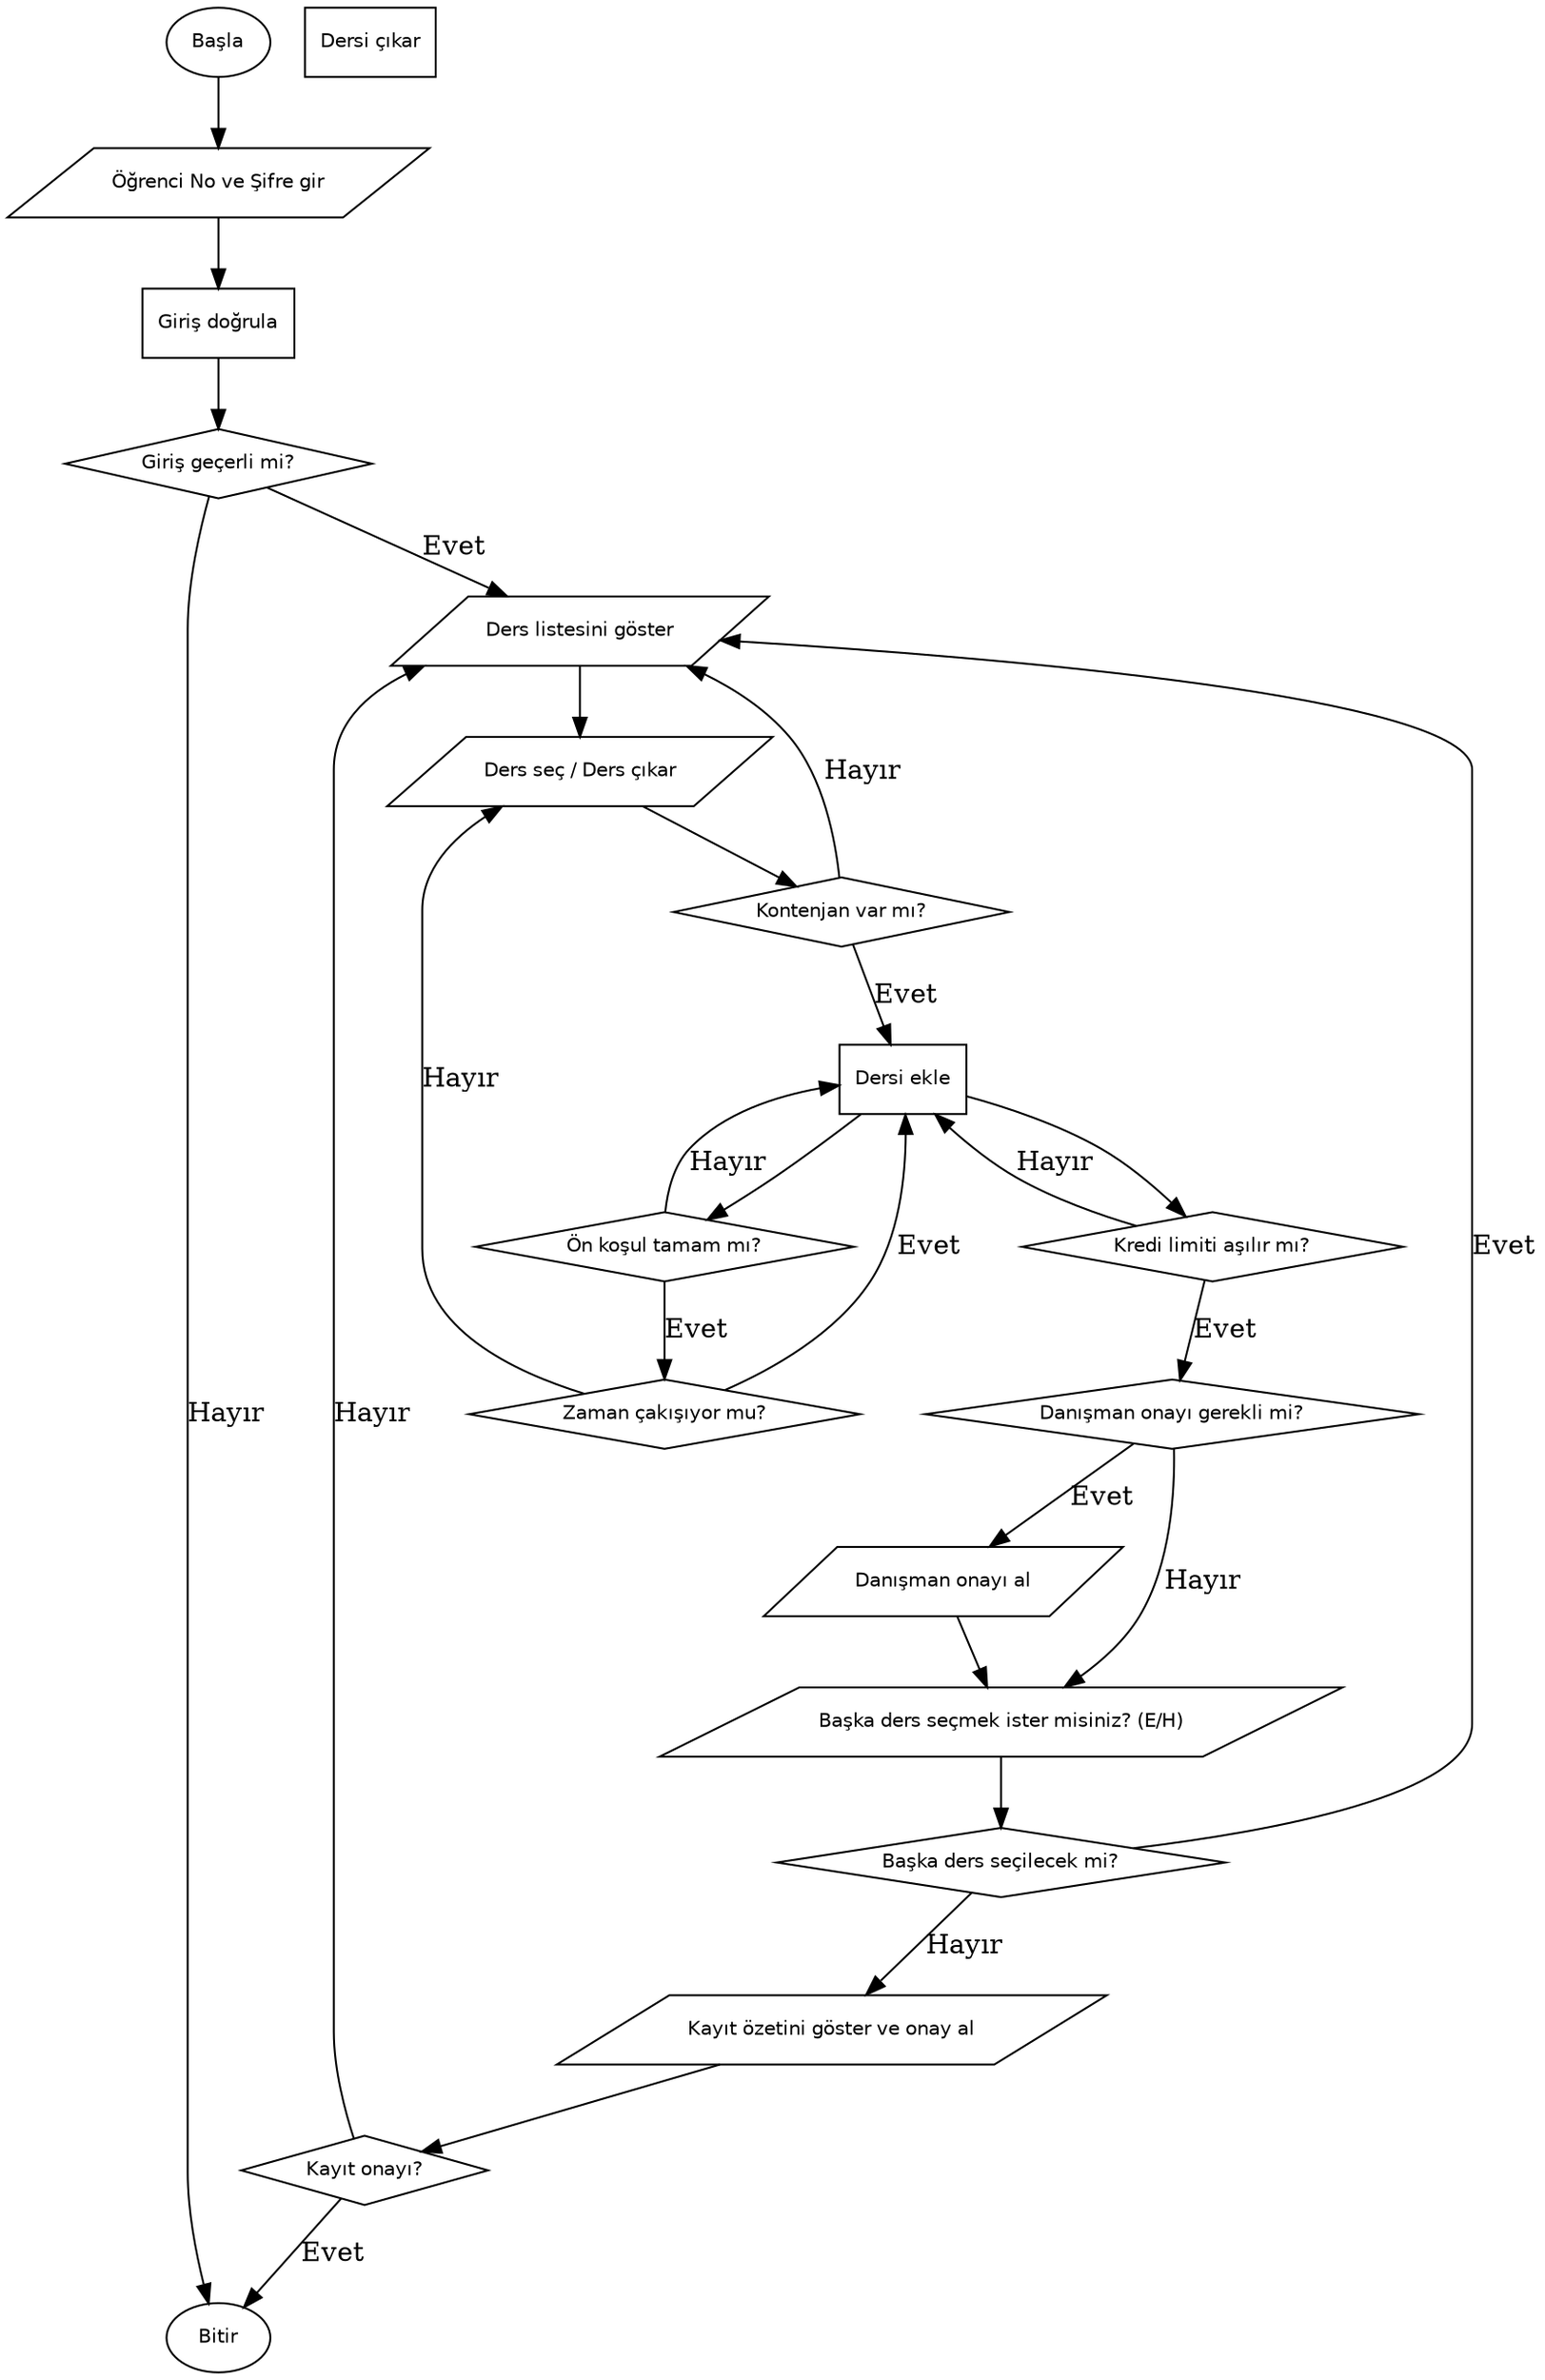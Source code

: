 digraph OgrenciDersKayit {
    rankdir=TB;
    node [fontname="Helvetica", fontsize=10, style=filled, fillcolor=white];

    // Başla / Bitir
    start [shape=ellipse, label="Başla"];
    end [shape=ellipse, label="Bitir"];

    // Girdi / Çıktı
    ogrenci_giris [shape=parallelogram, label="Öğrenci No ve Şifre gir"];
    ders_listesi [shape=parallelogram, label="Ders listesini göster"];
    ders_secim [shape=parallelogram, label="Ders seç / Ders çıkar"];
    danisman_onayi [shape=parallelogram, label="Danışman onayı al"];
    kayit_ozeti [shape=parallelogram, label="Kayıt özetini göster ve onay al"];
    tekrar_ders [shape=parallelogram, label="Başka ders seçmek ister misiniz? (E/H)"];

    // İşlem kutuları
    validate_login [shape=box, label="Giriş doğrula"];
    ders_ekle [shape=box, label="Dersi ekle"];
    ders_cikar [shape=box, label="Dersi çıkar"];

    // Kararlar (diamond)
    login_valid [shape=diamond, label="Giriş geçerli mi?"];
    kontenjan_check [shape=diamond, label="Kontenjan var mı?"];
    onkosul_check [shape=diamond, label="Ön koşul tamam mı?"];
    zaman_check [shape=diamond, label="Zaman çakışıyor mu?"];
    kredi_check [shape=diamond, label="Kredi limiti aşılır mı?"];
    danisman_gerekli [shape=diamond, label="Danışman onayı gerekli mi?"];
    tekrar_ders_decision [shape=diamond, label="Başka ders seçilecek mi?"];
    kayit_onay [shape=diamond, label="Kayıt onayı?"];

    // Akış bağlantıları
    start -> ogrenci_giris -> validate_login -> login_valid;
    login_valid -> end [label="Hayır"];
    login_valid -> ders_listesi [label="Evet"];

    // Ders seçimi döngüsü
    ders_listesi -> ders_secim;
    ders_secim -> kontenjan_check;
    kontenjan_check -> ders_ekle [label="Evet"];
    kontenjan_check -> ders_listesi [label="Hayır"];
    
    ders_ekle -> onkosul_check;
    onkosul_check -> ders_ekle [label="Hayır"];
    onkosul_check -> zaman_check [label="Evet"];

    zaman_check -> ders_ekle [label="Evet"];
    zaman_check -> ders_secim [label="Hayır"];

    ders_ekle -> kredi_check;
    kredi_check -> ders_ekle [label="Hayır"];
    kredi_check -> danisman_gerekli [label="Evet"];

    danisman_gerekli -> danisman_onayi [label="Evet"];
    danisman_gerekli -> tekrar_ders [label="Hayır"];
    danisman_onayi -> tekrar_ders;

    tekrar_ders -> tekrar_ders_decision;
    tekrar_ders_decision -> ders_listesi [label="Evet"];
    tekrar_ders_decision -> kayit_ozeti [label="Hayır"];

    kayit_ozeti -> kayit_onay;
    kayit_onay -> end [label="Evet"];
    kayit_onay -> ders_listesi [label="Hayır"];
}
